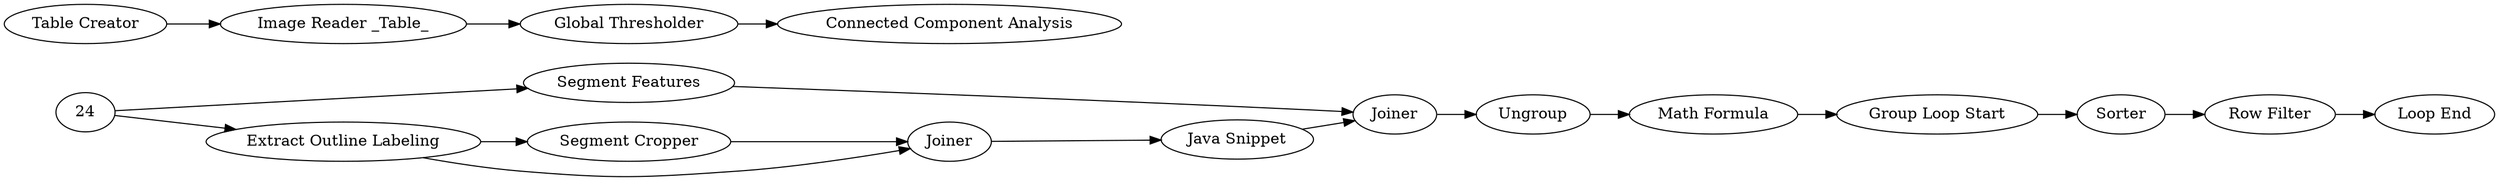 digraph {
	6 [label="Segment Features"]
	11 [label="Extract Outline Labeling"]
	12 [label="Segment Cropper"]
	13 [label="Java Snippet"]
	14 [label=Ungroup]
	15 [label=Joiner]
	16 [label=Joiner]
	17 [label="Math Formula"]
	19 [label="Group Loop Start"]
	20 [label="Loop End"]
	21 [label=Sorter]
	22 [label="Row Filter"]
	3 [label="Image Reader _Table_"]
	4 [label="Global Thresholder"]
	5 [label="Connected Component Analysis"]
	23 [label="Table Creator"]
	3 -> 4
	4 -> 5
	23 -> 3
	6 -> 15
	11 -> 12
	11 -> 16
	12 -> 16
	13 -> 15
	14 -> 17
	15 -> 14
	16 -> 13
	17 -> 19
	19 -> 21
	21 -> 22
	22 -> 20
	24 -> 6
	24 -> 11
	rankdir=LR
}
